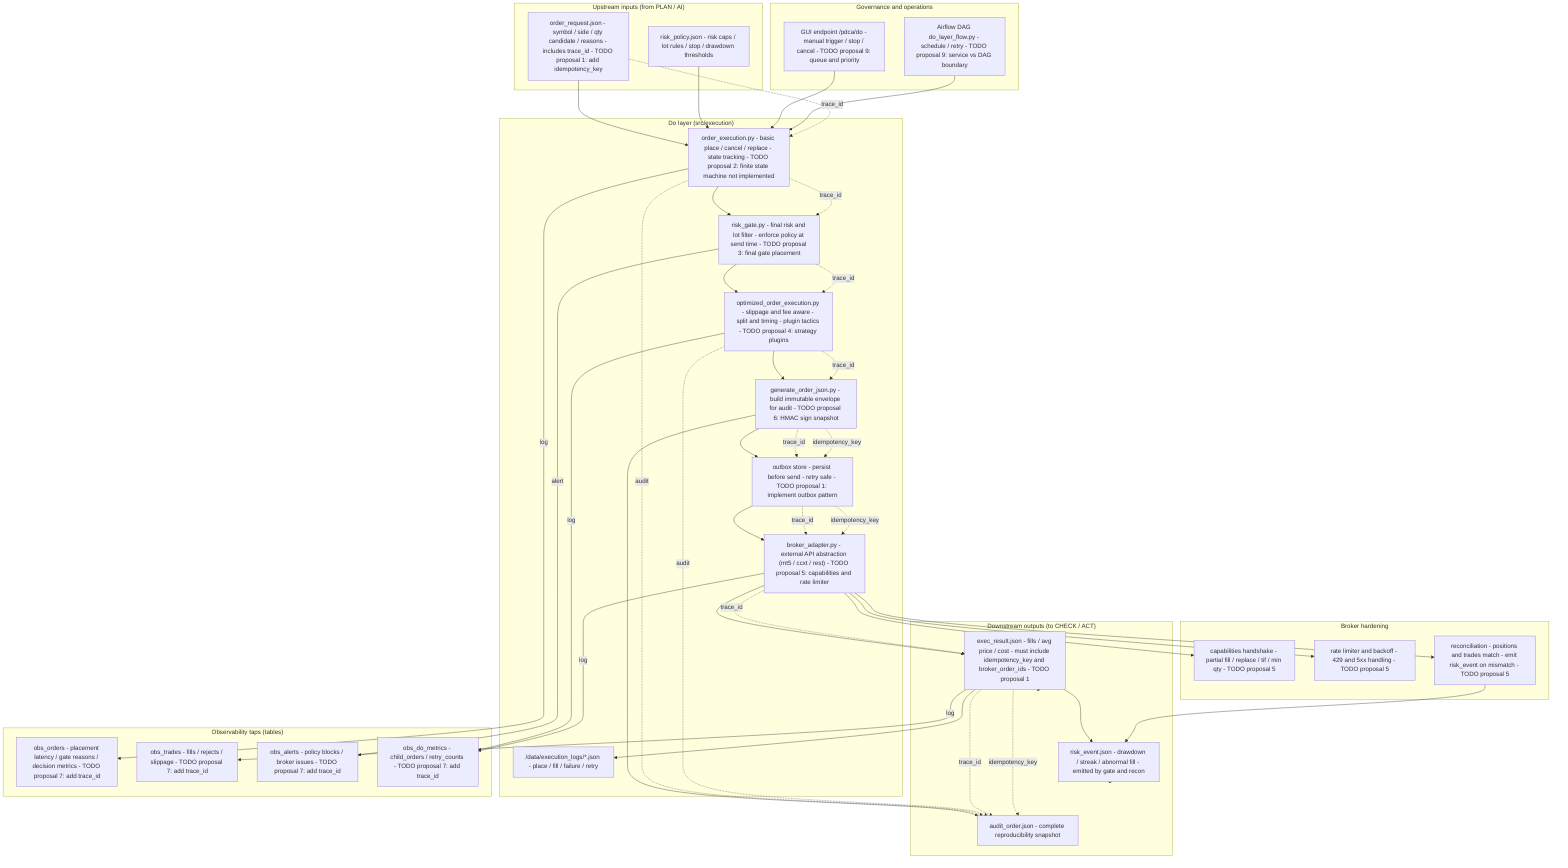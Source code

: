 graph TD

%% ====== styles (GitHub-safe) ======
classDef inputs fill:#243447,stroke:#4f86c6,color:#e6f0ff;
classDef do fill:#3d2d2d,stroke:#cc9999,color:#ffcccc;
classDef outputs fill:#1f3b2d,stroke:#6bbf59,color:#d7fbe8;
classDef gov fill:#2e2e2e,stroke:#b7b7b7,color:#ffffff;
classDef obs fill:#1e2a36,stroke:#5dade2,color:#d6eaf8;
classDef todo fill:#323232,stroke:#ff9f43,color:#ffd8a8;

%% ====== INPUTS from PLAN/AI ======
subgraph INPUTS ["Upstream inputs (from PLAN / AI)"]
  REQ["order_request.json - symbol / side / qty candidate / reasons - includes trace_id - TODO proposal 1: add idempotency_key"]
  RISKPOL["risk_policy.json - risk caps / lot rules / stop / drawdown thresholds"]
end

%% ====== DO layer ======
subgraph DO_LAYER ["Do layer (src/execution)"]
  ORDER["order_execution.py - basic place / cancel / replace - state tracking - TODO proposal 2: finite state machine not implemented"]
  RISK_GATE["risk_gate.py - final risk and lot filter - enforce policy at send time - TODO proposal 3: final gate placement"]
  OPT["optimized_order_execution.py - slippage and fee aware - split and timing - plugin tactics - TODO proposal 4: strategy plugins"]
  GENJSON["generate_order_json.py - build immutable envelope for audit - TODO proposal 6: HMAC sign snapshot"]
  OUTBOX["outbox store - persist before send - retry safe - TODO proposal 1: implement outbox pattern"]
  BROKER["broker_adapter.py - external API abstraction (mt5 / ccxt / rest) - TODO proposal 5: capabilities and rate limiter"]
  LOGFILE["/data/execution_logs/*.json - place / fill / failure / retry"]
end

%% ====== OUTPUTS to CHECK / ACT ======
subgraph OUTPUTS ["Downstream outputs (to CHECK / ACT)"]
  EXECRES["exec_result.json - fills / avg price / cost - must include idempotency_key and broker_order_ids - TODO proposal 1"]
  ALERTSRC["risk_event.json - drawdown / streak / abnormal fill - emitted by gate and recon"]
  AUDIT["audit_order.json - complete reproducibility snapshot"]
end

%% ====== GOVERNANCE / ORCHESTRATION ======
subgraph GOVERNANCE ["Governance and operations"]
  GUI_DO["GUI endpoint /pdca/do - manual trigger / stop / cancel - TODO proposal 9: queue and priority"]
  DAG_DO["Airflow DAG do_layer_flow.py - schedule / retry - TODO proposal 9: service vs DAG boundary"]
end

%% ====== OBSERVABILITY TAPS ======
subgraph OBS ["Observability taps (tables)"]
  OBS_ORD["obs_orders - placement latency / gate reasons / decision metrics - TODO proposal 7: add trace_id"]
  OBS_TRD["obs_trades - fills / rejects / slippage - TODO proposal 7: add trace_id"]
  OBS_ALT["obs_alerts - policy blocks / broker issues - TODO proposal 7: add trace_id"]
  OBS_DO["obs_do_metrics - child_orders / retry_counts - TODO proposal 7: add trace_id"]
end

%% ====== AUX: broker hardening ======
subgraph AUX ["Broker hardening"]
  CAPS["capabilities handshake - partial fill / replace / tif / min qty - TODO proposal 5"]
  RLIM["rate limiter and backoff - 429 and 5xx handling - TODO proposal 5"]
  RECON["reconciliation - positions and trades match - emit risk_event on mismatch - TODO proposal 5"]
end

%% ====== FLOW ======
REQ --> ORDER
RISKPOL --> ORDER
ORDER --> RISK_GATE
RISK_GATE --> OPT
OPT --> GENJSON
GENJSON --> OUTBOX
OUTBOX --> BROKER
BROKER --> EXECRES
EXECRES --> LOGFILE

%% ====== AUDIT PATHS ======
GENJSON --> AUDIT
ORDER -. audit .-> AUDIT
OPT -. audit .-> AUDIT

%% ====== GOVERNANCE LINKS ======
GUI_DO --> ORDER
DAG_DO --> ORDER

%% ====== DOWNSTREAM LINKS ======
EXECRES --> ALERTSRC
EXECRES --> OUTPUTS
ALERTSRC --> OUTPUTS

%% ====== OBS LINKS ======
ORDER -->|log| OBS_ORD
RISK_GATE -->|alert| OBS_ALT
OPT -->|log| OBS_DO
BROKER -->|log| OBS_DO
EXECRES -->|log| OBS_TRD

%% ====== AUX LINKS ======
BROKER --> CAPS
BROKER --> RLIM
BROKER --> RECON
RECON --> ALERTSRC

%% ====== IDENTITY / CORRELATION (not implemented) ======
REQ -. trace_id .-> ORDER
ORDER -. trace_id .-> RISK_GATE
RISK_GATE -. trace_id .-> OPT
OPT -. trace_id .-> GENJSON
GENJSON -. trace_id .-> OUTBOX
OUTBOX -. trace_id .-> BROKER
BROKER -. trace_id .-> EXECRES
EXECRES -. trace_id .-> AUDIT

%% ====== IDEMPOTENCY (not implemented) ======
GENJSON -. idempotency_key .-> OUTBOX
OUTBOX -. idempotency_key .-> BROKER
EXECRES -. idempotency_key .-> AUDIT